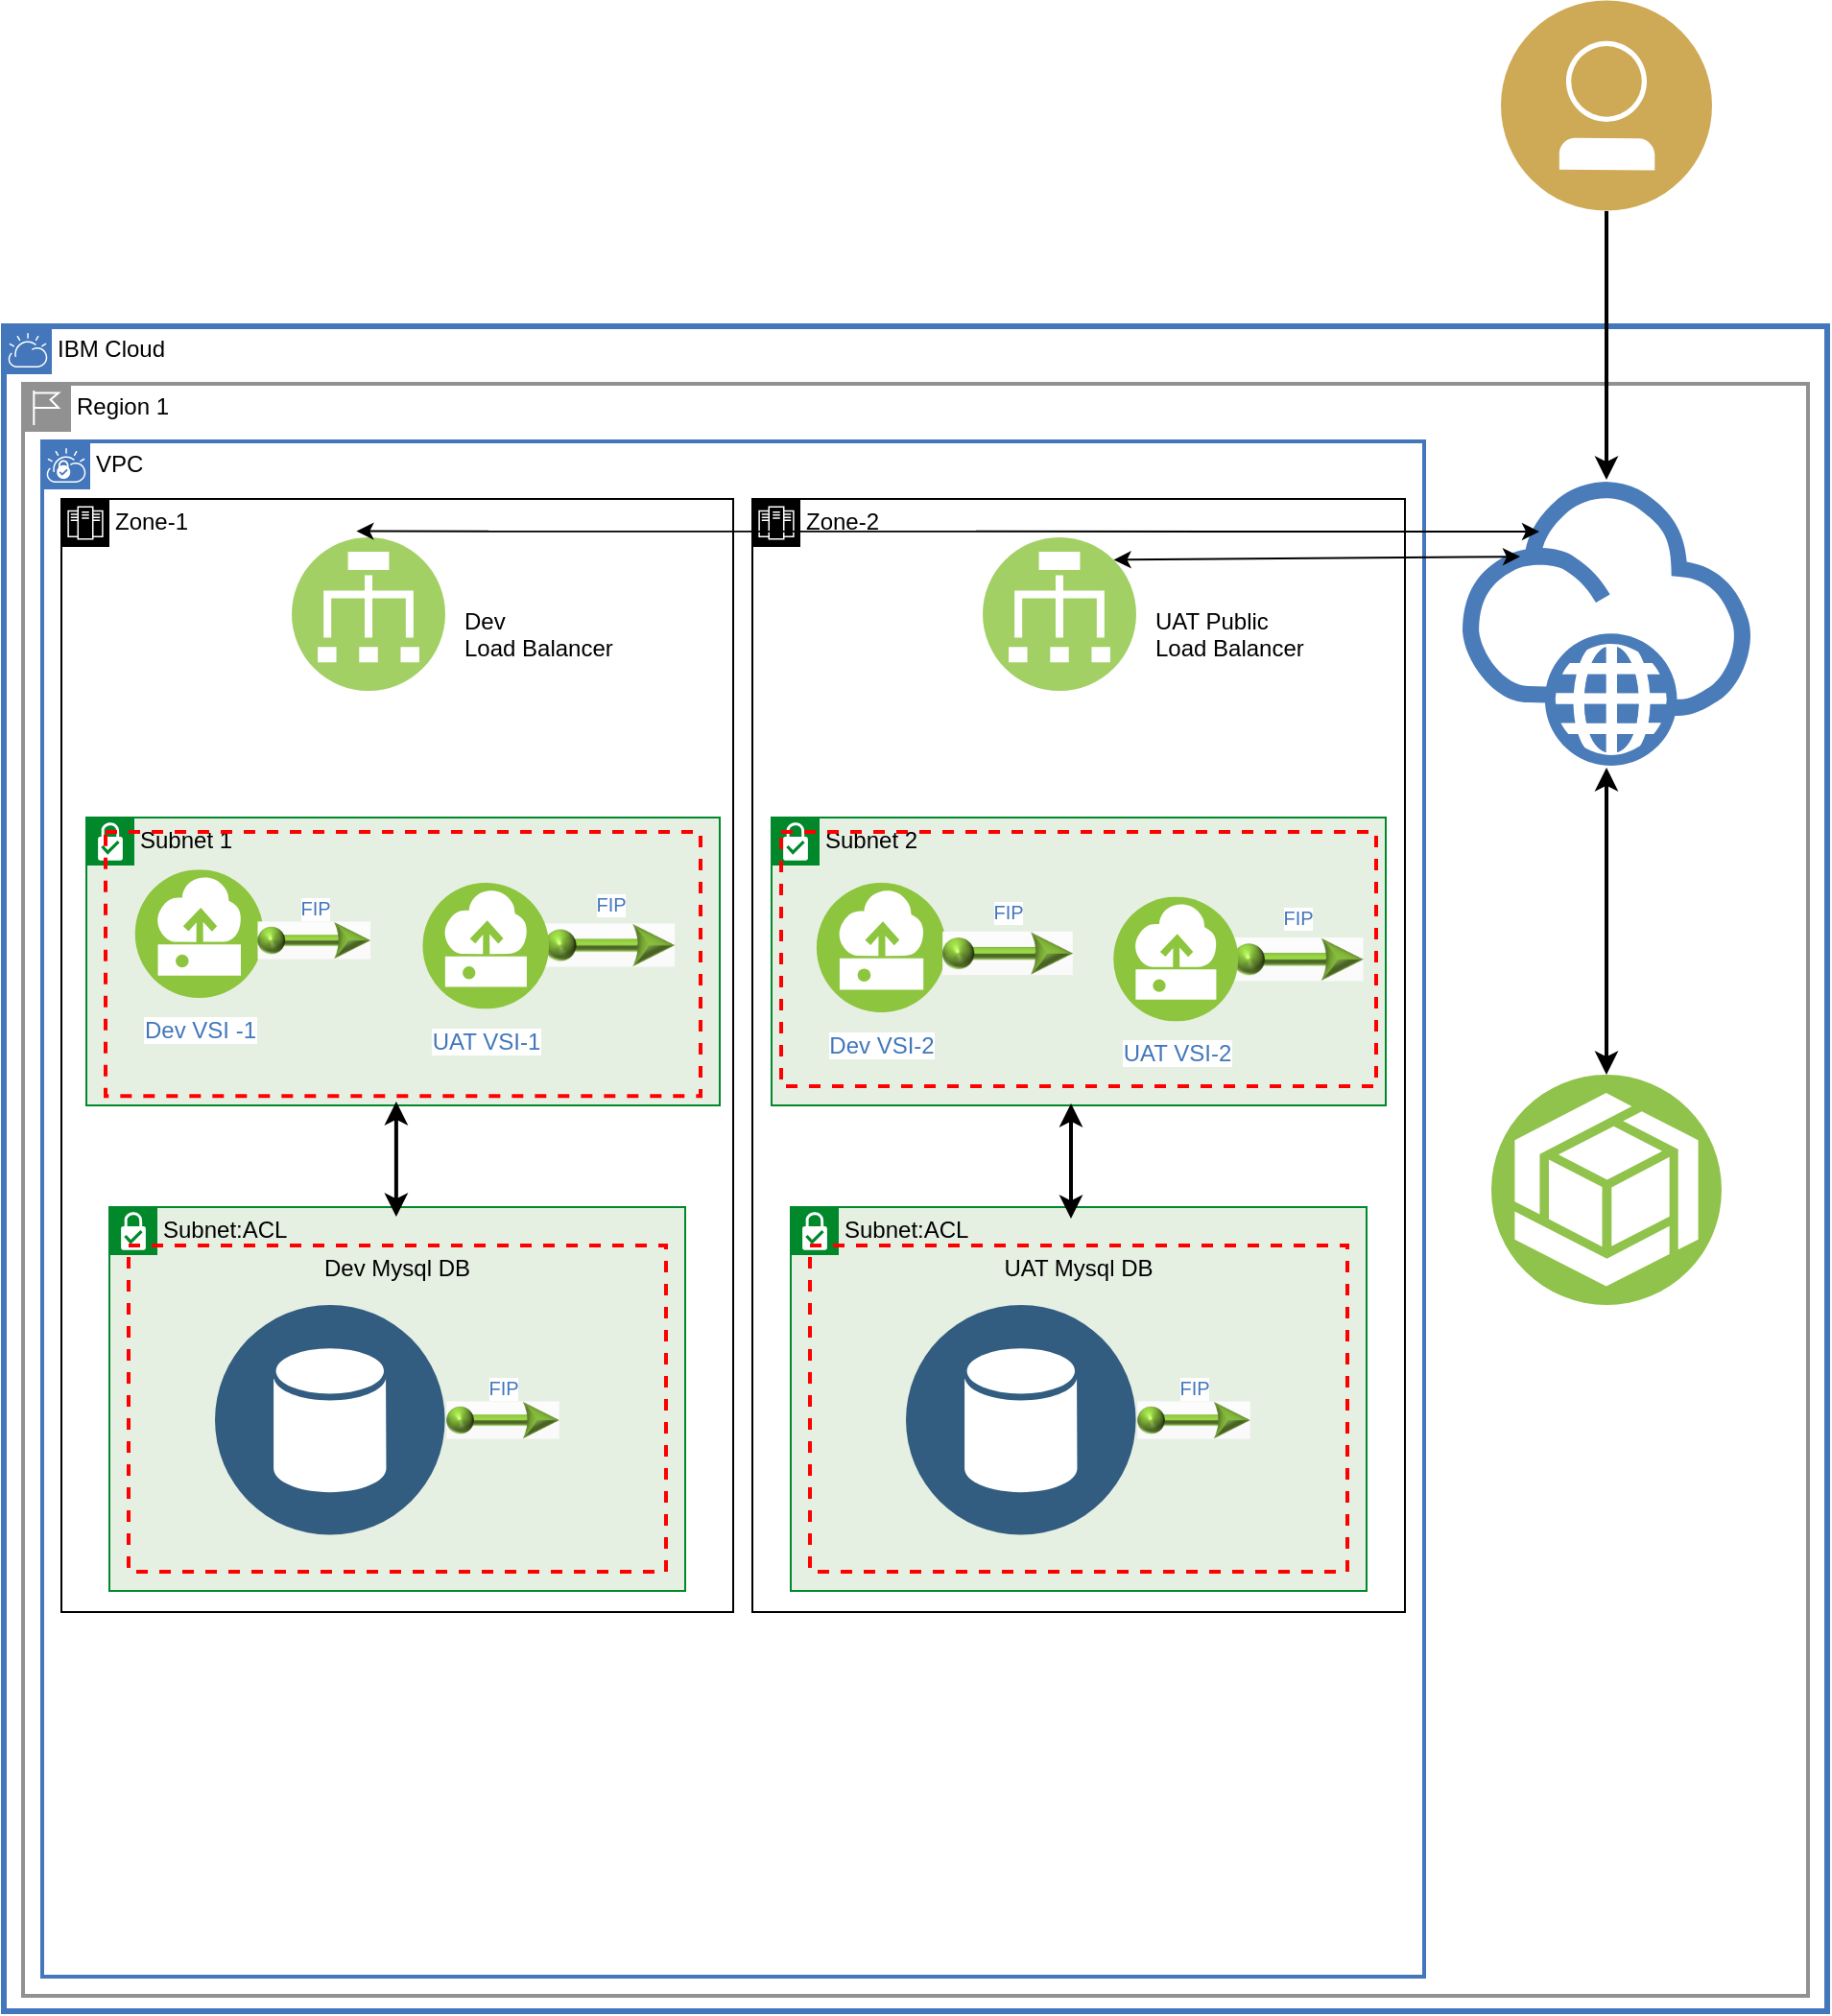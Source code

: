 <mxfile version="16.6.5" type="github">
  <diagram id="bMfHXcnNPN3_OucriJFl" name="Page-1">
    <mxGraphModel dx="983" dy="643" grid="1" gridSize="10" guides="1" tooltips="1" connect="1" arrows="1" fold="1" page="1" pageScale="1" pageWidth="850" pageHeight="1100" background="none" math="0" shadow="0">
      <root>
        <mxCell id="0" />
        <mxCell id="1" parent="0" />
        <mxCell id="-SGei8ItMMGrmaWpwYBP-245" value="IBM Cloud" style="shape=mxgraph.ibm.box;prType=cloud;fontStyle=0;verticalAlign=top;align=left;spacingLeft=32;spacingTop=4;fillColor=none;rounded=0;whiteSpace=wrap;html=1;strokeColor=#4376BB;strokeWidth=3;dashed=0;container=0;spacing=-4;collapsible=0;expand=0;recursiveResize=0;fontSize=12;fontColor=#000000;" parent="1" vertex="1">
          <mxGeometry x="10" y="170" width="950" height="878" as="geometry" />
        </mxCell>
        <mxCell id="-SGei8ItMMGrmaWpwYBP-246" value="Region 1" style="shape=mxgraph.ibm.box;prType=region;fontStyle=0;verticalAlign=top;align=left;spacingLeft=32;spacingTop=4;fillColor=none;rounded=0;whiteSpace=wrap;html=1;strokeColor=#919191;strokeWidth=2;dashed=0;container=0;spacing=-4;collapsible=0;expand=0;recursiveResize=0;fontSize=12;fontColor=#000000;" parent="1" vertex="1">
          <mxGeometry x="20" y="200" width="930" height="840" as="geometry" />
        </mxCell>
        <mxCell id="-SGei8ItMMGrmaWpwYBP-248" value="VPC" style="shape=mxgraph.ibm.box;prType=vpc;fontStyle=0;verticalAlign=top;align=left;spacingLeft=32;spacingTop=4;fillColor=none;rounded=0;whiteSpace=wrap;html=1;strokeColor=#4376BB;strokeWidth=2;dashed=0;container=1;spacing=-4;collapsible=0;expand=0;recursiveResize=0;horizontal=1;" parent="1" vertex="1">
          <mxGeometry x="30" y="230" width="720" height="800" as="geometry" />
        </mxCell>
        <mxCell id="ziAIK8e2hK0k-ULHB1On-2" value="Zone-2" style="shape=mxgraph.ibm.box;prType=zone;fontStyle=0;verticalAlign=top;align=left;spacingLeft=32;spacingTop=4;fillColor=none;rounded=0;whiteSpace=wrap;html=1;strokeColor=#000000;strokeWidth=1;dashed=0;container=1;spacing=-4;collapsible=0;expand=0;recursiveResize=0;" vertex="1" parent="-SGei8ItMMGrmaWpwYBP-248">
          <mxGeometry x="370" y="30" width="340" height="580" as="geometry" />
        </mxCell>
        <mxCell id="ziAIK8e2hK0k-ULHB1On-25" value="" style="group" vertex="1" connectable="0" parent="ziAIK8e2hK0k-ULHB1On-2">
          <mxGeometry x="10" y="166" width="320" height="150" as="geometry" />
        </mxCell>
        <mxCell id="ziAIK8e2hK0k-ULHB1On-26" value="" style="group" vertex="1" connectable="0" parent="ziAIK8e2hK0k-ULHB1On-25">
          <mxGeometry width="320.0" height="150.0" as="geometry" />
        </mxCell>
        <mxCell id="ziAIK8e2hK0k-ULHB1On-27" value="&lt;font color=&quot;#000000&quot;&gt;Subnet 2&lt;/font&gt;" style="shape=mxgraph.ibm.box;prType=subnet;fontStyle=0;verticalAlign=top;align=left;spacingLeft=32;spacingTop=4;fillColor=#E6F0E2;rounded=0;whiteSpace=wrap;html=1;strokeColor=#00882B;strokeWidth=1;dashed=0;container=1;spacing=-4;collapsible=0;expand=0;recursiveResize=0;fontSize=12;fontColor=#FFFFFF;" vertex="1" parent="ziAIK8e2hK0k-ULHB1On-26">
          <mxGeometry width="320.0" height="150.0" as="geometry" />
        </mxCell>
        <mxCell id="ziAIK8e2hK0k-ULHB1On-48" value="" style="fontStyle=0;verticalAlign=top;align=center;spacingTop=-2;fillColor=none;rounded=0;whiteSpace=wrap;html=1;strokeColor=#FF0000;strokeWidth=2;dashed=1;container=1;collapsible=0;expand=0;recursiveResize=0;shadow=0;labelBackgroundColor=none;labelBorderColor=none;fontColor=#000000;" vertex="1" parent="ziAIK8e2hK0k-ULHB1On-27">
          <mxGeometry x="5" y="7.5" width="310" height="132.5" as="geometry" />
        </mxCell>
        <mxCell id="ziAIK8e2hK0k-ULHB1On-28" value="Dev VSI-2" style="aspect=fixed;perimeter=ellipsePerimeter;html=1;align=center;shadow=0;dashed=0;fontColor=#4277BB;labelBackgroundColor=#ffffff;fontSize=12;spacingTop=3;image;image=img/lib/ibm/vpc/Instance.svg;strokeColor=#0000FF;fillColor=#B3B3B3;" vertex="1" parent="ziAIK8e2hK0k-ULHB1On-48">
          <mxGeometry x="10" y="26.5" width="84.42" height="67.54" as="geometry" />
        </mxCell>
        <mxCell id="ziAIK8e2hK0k-ULHB1On-96" value="FIP" style="aspect=fixed;perimeter=ellipsePerimeter;html=1;align=center;shadow=0;dashed=0;fontColor=#4277BB;labelBackgroundColor=#ffffff;fontSize=10;spacingTop=2;image;image=img/lib/ibm/vpc/FloatingIP.svg;labelBorderColor=none;strokeColor=#000000;fillColor=none;horizontal=1;verticalAlign=bottom;labelPosition=center;verticalLabelPosition=top;spacing=-20;" vertex="1" parent="ziAIK8e2hK0k-ULHB1On-48">
          <mxGeometry x="234.76" y="31.75" width="69.24" height="69.24" as="geometry" />
        </mxCell>
        <mxCell id="ziAIK8e2hK0k-ULHB1On-95" value="FIP" style="aspect=fixed;perimeter=ellipsePerimeter;html=1;align=center;shadow=0;dashed=0;fontColor=#4277BB;labelBackgroundColor=#ffffff;fontSize=10;spacingTop=2;image;image=img/lib/ibm/vpc/FloatingIP.svg;labelBorderColor=none;strokeColor=#000000;fillColor=none;horizontal=1;verticalAlign=bottom;labelPosition=center;verticalLabelPosition=top;spacing=-20;" vertex="1" parent="ziAIK8e2hK0k-ULHB1On-26">
          <mxGeometry x="88.38" y="36.13" width="69.24" height="69.24" as="geometry" />
        </mxCell>
        <mxCell id="ziAIK8e2hK0k-ULHB1On-29" value="UAT VSI-2" style="aspect=fixed;perimeter=ellipsePerimeter;html=1;align=center;shadow=0;dashed=0;fontColor=#4277BB;labelBackgroundColor=#ffffff;fontSize=12;spacingTop=3;image;image=img/lib/ibm/vpc/Instance.svg;strokeColor=#0000FF;fillColor=#B3B3B3;" vertex="1" parent="ziAIK8e2hK0k-ULHB1On-26">
          <mxGeometry x="170" y="41.25" width="81.25" height="65" as="geometry" />
        </mxCell>
        <mxCell id="ziAIK8e2hK0k-ULHB1On-80" value="Subnet:ACL" style="shape=mxgraph.ibm.box;prType=subnet;fontStyle=0;verticalAlign=top;align=left;spacingLeft=32;spacingTop=4;fillColor=#E6F0E2;rounded=0;whiteSpace=wrap;html=1;strokeColor=#00882B;strokeWidth=1;dashed=0;container=1;spacing=-4;collapsible=0;expand=0;recursiveResize=0;shadow=0;labelBackgroundColor=none;labelBorderColor=none;fontColor=#000000;" vertex="1" parent="ziAIK8e2hK0k-ULHB1On-2">
          <mxGeometry x="20" y="369" width="300" height="200" as="geometry" />
        </mxCell>
        <mxCell id="ziAIK8e2hK0k-ULHB1On-81" value="UAT Mysql DB" style="fontStyle=0;verticalAlign=top;align=center;spacingTop=-2;fillColor=none;rounded=0;whiteSpace=wrap;html=1;strokeColor=#FF0000;strokeWidth=2;dashed=1;container=1;collapsible=0;expand=0;recursiveResize=0;shadow=0;labelBackgroundColor=none;labelBorderColor=none;fontColor=#000000;" vertex="1" parent="ziAIK8e2hK0k-ULHB1On-80">
          <mxGeometry x="10" y="20" width="280" height="170" as="geometry" />
        </mxCell>
        <mxCell id="ziAIK8e2hK0k-ULHB1On-82" value="" style="aspect=fixed;perimeter=ellipsePerimeter;html=1;align=center;shadow=0;dashed=0;fontColor=#4277BB;labelBackgroundColor=#ffffff;fontSize=12;spacingTop=3;image;image=img/lib/ibm/data/data_services.svg;labelBorderColor=none;strokeColor=#000000;fillColor=none;" vertex="1" parent="ziAIK8e2hK0k-ULHB1On-81">
          <mxGeometry x="50" y="31" width="120" height="120" as="geometry" />
        </mxCell>
        <mxCell id="ziAIK8e2hK0k-ULHB1On-92" value="FIP" style="aspect=fixed;perimeter=ellipsePerimeter;html=1;align=center;shadow=0;dashed=0;fontColor=#4277BB;labelBackgroundColor=#ffffff;fontSize=10;spacingTop=2;image;image=img/lib/ibm/vpc/FloatingIP.svg;labelBorderColor=none;strokeColor=#000000;fillColor=none;horizontal=1;verticalAlign=bottom;labelPosition=center;verticalLabelPosition=top;spacing=-20;" vertex="1" parent="ziAIK8e2hK0k-ULHB1On-81">
          <mxGeometry x="170" y="61" width="60" height="60" as="geometry" />
        </mxCell>
        <mxCell id="ziAIK8e2hK0k-ULHB1On-84" value="" style="endArrow=classic;startArrow=classic;html=1;rounded=0;fontColor=#000000;strokeWidth=2;" edge="1" parent="ziAIK8e2hK0k-ULHB1On-2">
          <mxGeometry width="50" height="50" relative="1" as="geometry">
            <mxPoint x="166" y="375" as="sourcePoint" />
            <mxPoint x="166" y="315" as="targetPoint" />
          </mxGeometry>
        </mxCell>
        <object label="UAT Public&#xa;Load Balancer" placeholders="1" fgdfgdfgd="" id="ziAIK8e2hK0k-ULHB1On-97">
          <mxCell style="aspect=fixed;perimeter=ellipsePerimeter;align=left;shadow=0;dashed=0;fontColor=#000000;labelBackgroundColor=none;fontSize=12;spacingTop=-58;image;image=img/lib/ibm/vpc/LoadBalancer.svg;strokeColor=#999999;fillColor=none;opacity=80;labelBorderColor=none;whiteSpace=wrap;textDirection=ltr;verticalAlign=top;horizontal=1;direction=east;labelPosition=right;verticalLabelPosition=bottom;spacing=10;spacingBottom=6;spacingRight=5;" vertex="1" parent="ziAIK8e2hK0k-ULHB1On-2">
            <mxGeometry x="120" y="20" width="80" height="80" as="geometry" />
          </mxCell>
        </object>
        <mxCell id="ziAIK8e2hK0k-ULHB1On-1" value="Zone-1" style="shape=mxgraph.ibm.box;prType=zone;fontStyle=0;verticalAlign=top;align=left;spacingLeft=32;spacingTop=4;fillColor=none;rounded=0;whiteSpace=wrap;html=1;strokeColor=default;strokeWidth=1;dashed=0;container=1;spacing=-4;collapsible=0;expand=0;recursiveResize=0;shadow=0;" vertex="1" parent="-SGei8ItMMGrmaWpwYBP-248">
          <mxGeometry x="10" y="30" width="350" height="580" as="geometry" />
        </mxCell>
        <object label="Dev &#xa;Load Balancer" placeholders="1" fgdfgdfgd="" id="ziAIK8e2hK0k-ULHB1On-5">
          <mxCell style="aspect=fixed;perimeter=ellipsePerimeter;align=left;shadow=0;dashed=0;fontColor=#000000;labelBackgroundColor=none;fontSize=12;spacingTop=-58;image;image=img/lib/ibm/vpc/LoadBalancer.svg;strokeColor=#999999;fillColor=none;opacity=80;labelBorderColor=none;whiteSpace=wrap;textDirection=ltr;verticalAlign=top;horizontal=1;direction=east;labelPosition=right;verticalLabelPosition=bottom;spacing=10;spacingBottom=6;spacingRight=5;" vertex="1" parent="ziAIK8e2hK0k-ULHB1On-1">
            <mxGeometry x="120" y="20" width="80" height="80" as="geometry" />
          </mxCell>
        </object>
        <mxCell id="ziAIK8e2hK0k-ULHB1On-14" value="" style="group" vertex="1" connectable="0" parent="ziAIK8e2hK0k-ULHB1On-1">
          <mxGeometry x="10" y="168" width="330" height="150" as="geometry" />
        </mxCell>
        <mxCell id="ziAIK8e2hK0k-ULHB1On-15" value="" style="group" vertex="1" connectable="0" parent="ziAIK8e2hK0k-ULHB1On-14">
          <mxGeometry x="3" y="-2" width="330" height="150" as="geometry" />
        </mxCell>
        <mxCell id="ziAIK8e2hK0k-ULHB1On-16" value="&lt;font color=&quot;#000000&quot;&gt;Subnet 1&lt;/font&gt;" style="shape=mxgraph.ibm.box;prType=subnet;fontStyle=0;verticalAlign=top;align=left;spacingLeft=32;spacingTop=4;fillColor=#E6F0E2;rounded=0;whiteSpace=wrap;html=1;strokeColor=#00882B;strokeWidth=1;dashed=0;container=1;spacing=-4;collapsible=0;expand=0;recursiveResize=0;fontSize=12;fontColor=#FFFFFF;" vertex="1" parent="ziAIK8e2hK0k-ULHB1On-15">
          <mxGeometry width="330" height="150" as="geometry" />
        </mxCell>
        <mxCell id="ziAIK8e2hK0k-ULHB1On-31" value="" style="fontStyle=0;verticalAlign=top;align=center;spacingTop=-2;fillColor=none;rounded=0;whiteSpace=wrap;html=1;strokeColor=#FF0000;strokeWidth=2;dashed=1;container=1;collapsible=0;expand=0;recursiveResize=0;shadow=0;labelBackgroundColor=none;labelBorderColor=none;fontColor=#000000;" vertex="1" parent="ziAIK8e2hK0k-ULHB1On-15">
          <mxGeometry x="10" y="7.5" width="310.0" height="137.661" as="geometry" />
        </mxCell>
        <mxCell id="ziAIK8e2hK0k-ULHB1On-18" value="Dev VSI -1" style="aspect=fixed;perimeter=ellipsePerimeter;html=1;align=center;shadow=0;dashed=0;fontColor=#4277BB;labelBackgroundColor=#ffffff;fontSize=12;spacingTop=3;image;image=img/lib/ibm/vpc/Instance.svg;strokeColor=#0000FF;fillColor=#B3B3B3;" vertex="1" parent="ziAIK8e2hK0k-ULHB1On-31">
          <mxGeometry x="7.0" y="19.59" width="83.635" height="66.912" as="geometry" />
        </mxCell>
        <mxCell id="ziAIK8e2hK0k-ULHB1On-93" value="FIP" style="aspect=fixed;perimeter=ellipsePerimeter;html=1;align=center;shadow=0;dashed=0;fontColor=#4277BB;labelBackgroundColor=#ffffff;fontSize=10;spacingTop=2;image;image=img/lib/ibm/vpc/FloatingIP.svg;labelBorderColor=none;strokeColor=#000000;fillColor=none;horizontal=1;verticalAlign=bottom;labelPosition=center;verticalLabelPosition=top;spacing=-20;" vertex="1" parent="ziAIK8e2hK0k-ULHB1On-31">
          <mxGeometry x="78.64" y="26.5" width="60" height="60" as="geometry" />
        </mxCell>
        <mxCell id="ziAIK8e2hK0k-ULHB1On-94" value="FIP" style="aspect=fixed;perimeter=ellipsePerimeter;html=1;align=center;shadow=0;dashed=0;fontColor=#4277BB;labelBackgroundColor=#ffffff;fontSize=10;spacingTop=2;image;image=img/lib/ibm/vpc/FloatingIP.svg;labelBorderColor=none;strokeColor=#000000;fillColor=none;horizontal=1;verticalAlign=bottom;labelPosition=center;verticalLabelPosition=top;spacing=-20;" vertex="1" parent="ziAIK8e2hK0k-ULHB1On-31">
          <mxGeometry x="228" y="24.39" width="69.24" height="69.24" as="geometry" />
        </mxCell>
        <mxCell id="ziAIK8e2hK0k-ULHB1On-22" value="UAT VSI-1" style="aspect=fixed;perimeter=ellipsePerimeter;html=1;align=center;shadow=0;dashed=0;fontColor=#4277BB;labelBackgroundColor=#ffffff;fontSize=12;spacingTop=3;image;image=img/lib/ibm/vpc/Instance.svg;strokeColor=#0000FF;fillColor=#B3B3B3;" vertex="1" parent="ziAIK8e2hK0k-ULHB1On-15">
          <mxGeometry x="167.0" y="34" width="82.235" height="65.792" as="geometry" />
        </mxCell>
        <mxCell id="ziAIK8e2hK0k-ULHB1On-78" value="Subnet:ACL" style="shape=mxgraph.ibm.box;prType=subnet;fontStyle=0;verticalAlign=top;align=left;spacingLeft=32;spacingTop=4;fillColor=#E6F0E2;rounded=0;whiteSpace=wrap;html=1;strokeColor=#00882B;strokeWidth=1;dashed=0;container=1;spacing=-4;collapsible=0;expand=0;recursiveResize=0;shadow=0;labelBackgroundColor=none;labelBorderColor=none;fontColor=#000000;" vertex="1" parent="ziAIK8e2hK0k-ULHB1On-1">
          <mxGeometry x="25" y="369" width="300" height="200" as="geometry" />
        </mxCell>
        <mxCell id="ziAIK8e2hK0k-ULHB1On-49" value="Dev Mysql DB" style="fontStyle=0;verticalAlign=top;align=center;spacingTop=-2;fillColor=none;rounded=0;whiteSpace=wrap;html=1;strokeColor=#FF0000;strokeWidth=2;dashed=1;container=1;collapsible=0;expand=0;recursiveResize=0;shadow=0;labelBackgroundColor=none;labelBorderColor=none;fontColor=#000000;" vertex="1" parent="ziAIK8e2hK0k-ULHB1On-78">
          <mxGeometry x="10" y="20" width="280" height="170" as="geometry" />
        </mxCell>
        <mxCell id="ziAIK8e2hK0k-ULHB1On-53" value="" style="aspect=fixed;perimeter=ellipsePerimeter;html=1;align=center;shadow=0;dashed=0;fontColor=#4277BB;labelBackgroundColor=#ffffff;fontSize=12;spacingTop=3;image;image=img/lib/ibm/data/data_services.svg;labelBorderColor=none;strokeColor=#000000;fillColor=none;" vertex="1" parent="ziAIK8e2hK0k-ULHB1On-49">
          <mxGeometry x="45" y="31" width="120" height="120" as="geometry" />
        </mxCell>
        <mxCell id="ziAIK8e2hK0k-ULHB1On-91" value="FIP" style="aspect=fixed;perimeter=ellipsePerimeter;html=1;align=center;shadow=0;dashed=0;fontColor=#4277BB;labelBackgroundColor=#ffffff;fontSize=10;spacingTop=2;image;image=img/lib/ibm/vpc/FloatingIP.svg;labelBorderColor=none;strokeColor=#000000;fillColor=none;horizontal=1;verticalAlign=bottom;labelPosition=center;verticalLabelPosition=top;spacing=-20;" vertex="1" parent="ziAIK8e2hK0k-ULHB1On-49">
          <mxGeometry x="165" y="61" width="60" height="60" as="geometry" />
        </mxCell>
        <mxCell id="ziAIK8e2hK0k-ULHB1On-85" value="" style="endArrow=classic;startArrow=classic;html=1;rounded=0;fontColor=#000000;strokeWidth=2;" edge="1" parent="ziAIK8e2hK0k-ULHB1On-1">
          <mxGeometry width="50" height="50" relative="1" as="geometry">
            <mxPoint x="174.44" y="374" as="sourcePoint" />
            <mxPoint x="174.44" y="314" as="targetPoint" />
          </mxGeometry>
        </mxCell>
        <mxCell id="ziAIK8e2hK0k-ULHB1On-3" value="" style="aspect=fixed;perimeter=ellipsePerimeter;html=1;align=center;shadow=0;dashed=0;fontColor=#4277BB;labelBackgroundColor=#ffffff;fontSize=12;spacingTop=3;image;image=img/lib/ibm/users/user.svg;strokeColor=#999999;fillColor=none;opacity=80;imageBorder=none;" vertex="1" parent="1">
          <mxGeometry x="790" width="110" height="110" as="geometry" />
        </mxCell>
        <mxCell id="ziAIK8e2hK0k-ULHB1On-4" value="" style="aspect=fixed;perimeter=ellipsePerimeter;html=1;align=center;shadow=0;dashed=0;fontColor=#4277BB;labelBackgroundColor=none;fontSize=12;spacingTop=3;image;image=img/lib/ibm/vpc/Internet.svg;strokeColor=#999999;fillColor=none;opacity=70;imageBorder=none;" vertex="1" parent="1">
          <mxGeometry x="770" y="250" width="150" height="150" as="geometry" />
        </mxCell>
        <mxCell id="ziAIK8e2hK0k-ULHB1On-58" value="" style="html=1;labelBackgroundColor=#ffffff;endArrow=classic;endFill=1;endSize=6;jettySize=auto;orthogonalLoop=1;strokeWidth=2;fontSize=14;rounded=0;fontColor=#000000;exitX=0.5;exitY=1;exitDx=0;exitDy=0;entryX=0.5;entryY=0;entryDx=0;entryDy=0;" edge="1" parent="1" source="ziAIK8e2hK0k-ULHB1On-3" target="ziAIK8e2hK0k-ULHB1On-4">
          <mxGeometry width="60" height="60" relative="1" as="geometry">
            <mxPoint x="849" y="80" as="sourcePoint" />
            <mxPoint x="849" y="150" as="targetPoint" />
          </mxGeometry>
        </mxCell>
        <mxCell id="ziAIK8e2hK0k-ULHB1On-71" value="" style="aspect=fixed;perimeter=ellipsePerimeter;html=1;align=center;shadow=0;dashed=0;fontColor=#4277BB;labelBackgroundColor=#ffffff;fontSize=12;spacingTop=3;image;image=img/lib/ibm/vpc/ObjectStorage.svg;labelBorderColor=none;strokeColor=#000000;fillColor=none;" vertex="1" parent="1">
          <mxGeometry x="785" y="560" width="120" height="120" as="geometry" />
        </mxCell>
        <mxCell id="ziAIK8e2hK0k-ULHB1On-98" value="" style="html=1;labelBackgroundColor=#ffffff;startArrow=classic;startFill=1;startSize=6;endArrow=classic;endFill=1;endSize=6;jettySize=auto;orthogonalLoop=1;strokeWidth=1;fontSize=14;rounded=0;fontColor=#000000;entryX=0.2;entryY=0.267;entryDx=0;entryDy=0;entryPerimeter=0;exitX=1;exitY=0;exitDx=0;exitDy=0;" edge="1" parent="1" source="ziAIK8e2hK0k-ULHB1On-97" target="ziAIK8e2hK0k-ULHB1On-4">
          <mxGeometry width="60" height="60" relative="1" as="geometry">
            <mxPoint x="660" y="350" as="sourcePoint" />
            <mxPoint x="720" y="290" as="targetPoint" />
          </mxGeometry>
        </mxCell>
        <mxCell id="ziAIK8e2hK0k-ULHB1On-99" value="" style="html=1;labelBackgroundColor=#ffffff;startArrow=classic;startFill=1;startSize=6;endArrow=classic;endFill=1;endSize=6;jettySize=auto;orthogonalLoop=1;strokeWidth=1;fontSize=14;rounded=0;fontColor=#000000;exitX=0.421;exitY=-0.04;exitDx=0;exitDy=0;exitPerimeter=0;" edge="1" parent="1" source="ziAIK8e2hK0k-ULHB1On-5">
          <mxGeometry width="60" height="60" relative="1" as="geometry">
            <mxPoint x="540" y="420" as="sourcePoint" />
            <mxPoint x="810" y="277" as="targetPoint" />
          </mxGeometry>
        </mxCell>
        <mxCell id="ziAIK8e2hK0k-ULHB1On-100" value="" style="html=1;labelBackgroundColor=#ffffff;startArrow=classic;startFill=1;startSize=6;endArrow=classic;endFill=1;endSize=6;jettySize=auto;orthogonalLoop=1;strokeWidth=2;fontSize=14;rounded=0;fontColor=#000000;entryX=0.5;entryY=1;entryDx=0;entryDy=0;exitX=0.5;exitY=0;exitDx=0;exitDy=0;" edge="1" parent="1" source="ziAIK8e2hK0k-ULHB1On-71" target="ziAIK8e2hK0k-ULHB1On-4">
          <mxGeometry width="60" height="60" relative="1" as="geometry">
            <mxPoint x="410" y="570" as="sourcePoint" />
            <mxPoint x="470" y="510" as="targetPoint" />
          </mxGeometry>
        </mxCell>
      </root>
    </mxGraphModel>
  </diagram>
</mxfile>
